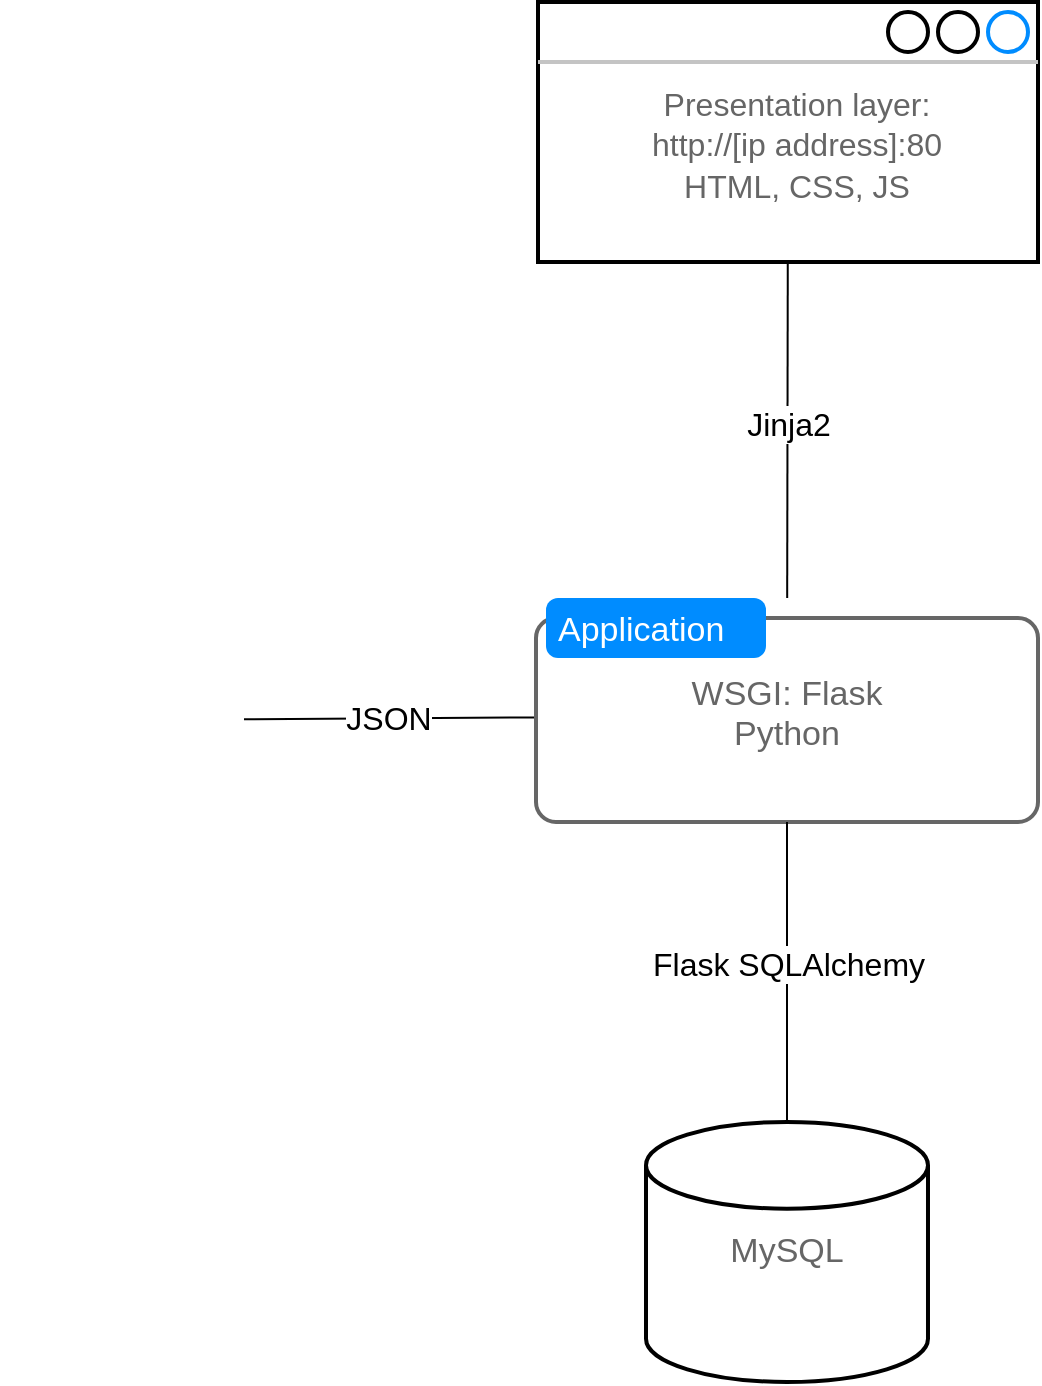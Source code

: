 <mxfile version="20.2.2" type="device"><diagram id="mJVQhqPH1rwcPsF03Px0" name="Page-1"><mxGraphModel dx="1310" dy="978" grid="1" gridSize="10" guides="1" tooltips="1" connect="1" arrows="1" fold="1" page="1" pageScale="1" pageWidth="827" pageHeight="1169" math="0" shadow="0"><root><mxCell id="0"/><mxCell id="1" parent="0"/><mxCell id="Pcxh1ngtcYXcPMnrj6hU-19" value="&lt;div&gt;&lt;font style=&quot;font-size: 16px;&quot;&gt;Presentation layer:&lt;/font&gt;&lt;/div&gt;&lt;div&gt;&lt;font size=&quot;3&quot;&gt;http://[ip address]:80&lt;br&gt;&lt;/font&gt;&lt;/div&gt;&lt;div&gt;&lt;font size=&quot;3&quot;&gt;HTML, CSS, JS&lt;br&gt;&lt;/font&gt;&lt;/div&gt;" style="strokeWidth=2;shadow=0;dashed=0;align=center;html=1;shape=mxgraph.mockup.containers.window;align=center;verticalAlign=center;spacingLeft=8;strokeColor2=#008cff;strokeColor3=#c4c4c4;fontColor=#666666;mainText=;fontSize=17;labelBackgroundColor=none;" parent="1" vertex="1"><mxGeometry x="429" y="200" width="250" height="130" as="geometry"/></mxCell><mxCell id="Pcxh1ngtcYXcPMnrj6hU-20" value="WSGI: Flask&#xA;Python" style="shape=mxgraph.mockup.containers.marginRect;rectMarginTop=10;strokeColor=#666666;strokeWidth=2;dashed=0;rounded=1;arcSize=5;recursiveResize=0;fontColor=#666666;mainText=;fontSize=17;" parent="1" vertex="1"><mxGeometry x="428" y="498" width="251" height="112" as="geometry"/></mxCell><mxCell id="Pcxh1ngtcYXcPMnrj6hU-21" value="Application" style="shape=rect;strokeColor=none;fillColor=#008cff;strokeWidth=1;dashed=0;rounded=1;arcSize=20;fontColor=#ffffff;fontSize=17;spacing=2;spacingTop=-2;align=left;autosize=1;spacingLeft=4;resizeWidth=0;resizeHeight=0;perimeter=none;" parent="Pcxh1ngtcYXcPMnrj6hU-20" vertex="1"><mxGeometry x="5" width="110" height="30" as="geometry"/></mxCell><mxCell id="Qm4c4S-PJKMpqmOrVHuv-1" value="" style="group" parent="1" vertex="1" connectable="0"><mxGeometry x="483" y="760" width="141" height="130" as="geometry"/></mxCell><mxCell id="Pcxh1ngtcYXcPMnrj6hU-25" value="MySQL" style="strokeWidth=2;html=1;shape=mxgraph.flowchart.database;whiteSpace=wrap;fontColor=#666666;mainText=;fontSize=17;" parent="Qm4c4S-PJKMpqmOrVHuv-1" vertex="1"><mxGeometry width="140.996" height="129.996" as="geometry"/></mxCell><mxCell id="Pcxh1ngtcYXcPMnrj6hU-27" value="" style="shape=image;html=1;verticalAlign=top;verticalLabelPosition=bottom;labelBackgroundColor=#ffffff;imageAspect=0;aspect=fixed;image=https://cdn1.iconfinder.com/data/icons/hawcons/32/699785-icon-24-file-sql-128.png" parent="Qm4c4S-PJKMpqmOrVHuv-1" vertex="1"><mxGeometry x="82.252" y="80.349" width="49.651" height="49.651" as="geometry"/></mxCell><mxCell id="Qm4c4S-PJKMpqmOrVHuv-2" value="" style="endArrow=none;html=1;rounded=0;fontSize=16;" parent="1" source="Pcxh1ngtcYXcPMnrj6hU-20" target="Pcxh1ngtcYXcPMnrj6hU-19" edge="1"><mxGeometry width="50" height="50" relative="1" as="geometry"><mxPoint x="530" y="500" as="sourcePoint"/><mxPoint x="580" y="450" as="targetPoint"/></mxGeometry></mxCell><mxCell id="Qm4c4S-PJKMpqmOrVHuv-6" value="Jinja2" style="edgeLabel;html=1;align=center;verticalAlign=middle;resizable=0;points=[];fontSize=16;" parent="Qm4c4S-PJKMpqmOrVHuv-2" vertex="1" connectable="0"><mxGeometry x="0.163" y="4" relative="1" as="geometry"><mxPoint x="4" y="10" as="offset"/></mxGeometry></mxCell><mxCell id="Qm4c4S-PJKMpqmOrVHuv-3" value="" style="endArrow=none;html=1;rounded=0;fontSize=16;" parent="1" source="Pcxh1ngtcYXcPMnrj6hU-25" target="Pcxh1ngtcYXcPMnrj6hU-20" edge="1"><mxGeometry width="50" height="50" relative="1" as="geometry"><mxPoint x="530" y="500" as="sourcePoint"/><mxPoint x="580" y="450" as="targetPoint"/></mxGeometry></mxCell><mxCell id="Qm4c4S-PJKMpqmOrVHuv-5" value="&lt;div&gt;Flask SQLAlchemy&lt;/div&gt;" style="edgeLabel;html=1;align=center;verticalAlign=middle;resizable=0;points=[];fontSize=16;" parent="Qm4c4S-PJKMpqmOrVHuv-3" vertex="1" connectable="0"><mxGeometry x="-0.22" relative="1" as="geometry"><mxPoint y="-21" as="offset"/></mxGeometry></mxCell><mxCell id="Qm4c4S-PJKMpqmOrVHuv-4" value="" style="shape=image;html=1;verticalAlign=top;verticalLabelPosition=bottom;labelBackgroundColor=#ffffff;imageAspect=0;aspect=fixed;image=https://cdn0.iconfinder.com/data/icons/thin-line-icons-for-seo-and-development-1/64/Programming_Development_Api-128.png;fontSize=16;" parent="1" vertex="1"><mxGeometry x="160" y="498" width="122" height="122" as="geometry"/></mxCell><mxCell id="Qm4c4S-PJKMpqmOrVHuv-7" value="&lt;div&gt;JSON&lt;/div&gt;" style="endArrow=none;html=1;rounded=0;fontSize=16;exitX=-0.004;exitY=0.533;exitDx=0;exitDy=0;exitPerimeter=0;" parent="1" source="Pcxh1ngtcYXcPMnrj6hU-20" target="Qm4c4S-PJKMpqmOrVHuv-4" edge="1"><mxGeometry width="50" height="50" relative="1" as="geometry"><mxPoint x="350.005" y="458" as="sourcePoint"/><mxPoint x="350.295" y="250" as="targetPoint"/><Array as="points"/></mxGeometry></mxCell></root></mxGraphModel></diagram></mxfile>